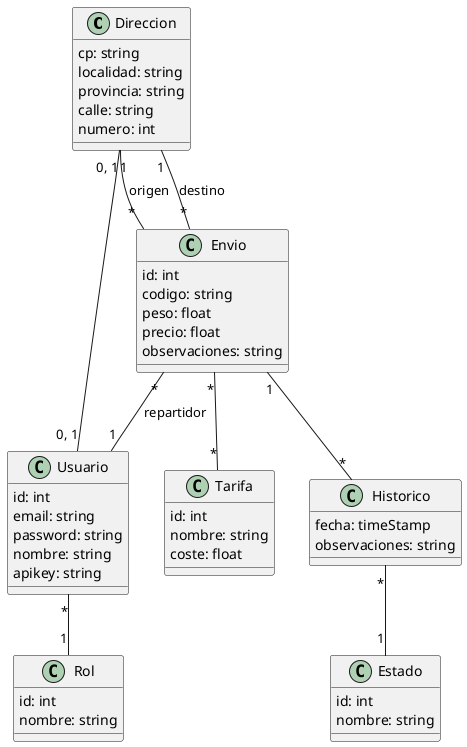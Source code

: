 @startuml
class Direccion{
  cp: string
  localidad: string
  provincia: string
  calle: string
  numero: int
}

class Usuario{
  id: int
  email: string
  password: string
  nombre: string
  apikey: string
}

class Rol {
  id: int
  nombre: string
}

class Envio{
  id: int
  codigo: string
  peso: float
  precio: float
  observaciones: string
}

class Tarifa{
  id: int
  nombre: string
  coste: float
}

class Historico{
  fecha: timeStamp
  observaciones: string
}

class Estado{
  id: int
  nombre: string
}


Direccion "1" -- "*" Envio: origen
Direccion "1" -- "*" Envio: destino

Direccion "0, 1" -- "0, 1" Usuario

Envio "*" -- "1" Usuario: repartidor

Usuario "*" -- "1" Rol

Envio "*" -- "*" Tarifa

Envio "1" -- "*" Historico

Historico "*" -- "1" Estado

@enduml